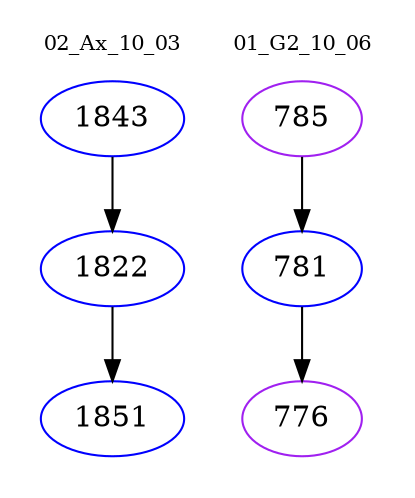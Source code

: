 digraph{
subgraph cluster_0 {
color = white
label = "02_Ax_10_03";
fontsize=10;
T0_1843 [label="1843", color="blue"]
T0_1843 -> T0_1822 [color="black"]
T0_1822 [label="1822", color="blue"]
T0_1822 -> T0_1851 [color="black"]
T0_1851 [label="1851", color="blue"]
}
subgraph cluster_1 {
color = white
label = "01_G2_10_06";
fontsize=10;
T1_785 [label="785", color="purple"]
T1_785 -> T1_781 [color="black"]
T1_781 [label="781", color="blue"]
T1_781 -> T1_776 [color="black"]
T1_776 [label="776", color="purple"]
}
}
